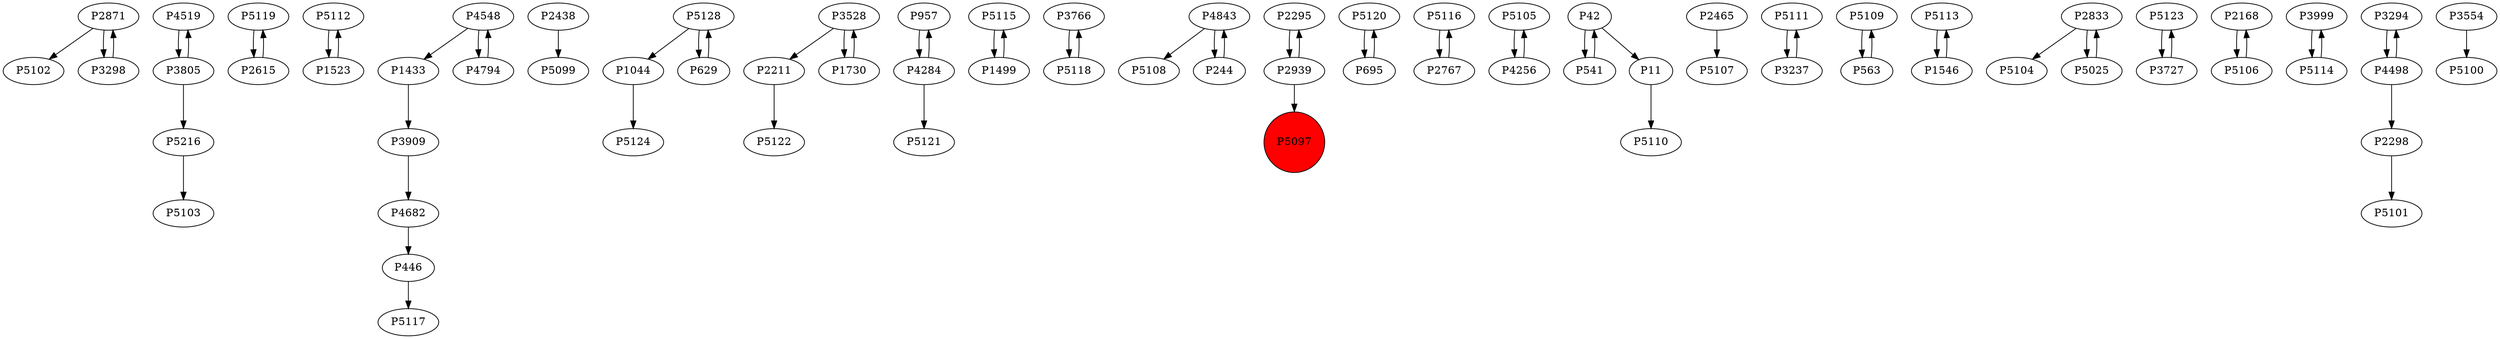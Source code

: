 digraph {
	P2871 -> P5102
	P4519 -> P3805
	P5119 -> P2615
	P5112 -> P1523
	P3909 -> P4682
	P2438 -> P5099
	P1044 -> P5124
	P3528 -> P2211
	P3298 -> P2871
	P957 -> P4284
	P5115 -> P1499
	P4682 -> P446
	P2615 -> P5119
	P3766 -> P5118
	P4548 -> P1433
	P4843 -> P5108
	P2295 -> P2939
	P5120 -> P695
	P5128 -> P629
	P5116 -> P2767
	P5105 -> P4256
	P4548 -> P4794
	P42 -> P541
	P3805 -> P5216
	P695 -> P5120
	P2465 -> P5107
	P541 -> P42
	P42 -> P11
	P5111 -> P3237
	P5109 -> P563
	P5113 -> P1546
	P3237 -> P5111
	P2833 -> P5104
	P5123 -> P3727
	P4794 -> P4548
	P1730 -> P3528
	P2871 -> P3298
	P2168 -> P5106
	P1499 -> P5115
	P1433 -> P3909
	P3999 -> P5114
	P2833 -> P5025
	P3528 -> P1730
	P1546 -> P5113
	P4284 -> P5121
	P3294 -> P4498
	P4498 -> P3294
	P2939 -> P2295
	P629 -> P5128
	P5114 -> P3999
	P2939 -> P5097
	P2767 -> P5116
	P2211 -> P5122
	P3554 -> P5100
	P5118 -> P3766
	P4256 -> P5105
	P11 -> P5110
	P4843 -> P244
	P3805 -> P4519
	P5216 -> P5103
	P3727 -> P5123
	P4284 -> P957
	P5025 -> P2833
	P4498 -> P2298
	P1523 -> P5112
	P5128 -> P1044
	P563 -> P5109
	P2298 -> P5101
	P446 -> P5117
	P5106 -> P2168
	P244 -> P4843
	P5097 [shape=circle]
	P5097 [style=filled]
	P5097 [fillcolor=red]
}